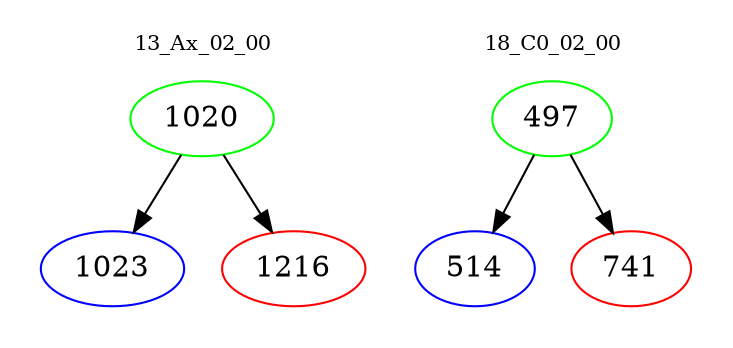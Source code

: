 digraph{
subgraph cluster_0 {
color = white
label = "13_Ax_02_00";
fontsize=10;
T0_1020 [label="1020", color="green"]
T0_1020 -> T0_1023 [color="black"]
T0_1023 [label="1023", color="blue"]
T0_1020 -> T0_1216 [color="black"]
T0_1216 [label="1216", color="red"]
}
subgraph cluster_1 {
color = white
label = "18_C0_02_00";
fontsize=10;
T1_497 [label="497", color="green"]
T1_497 -> T1_514 [color="black"]
T1_514 [label="514", color="blue"]
T1_497 -> T1_741 [color="black"]
T1_741 [label="741", color="red"]
}
}
